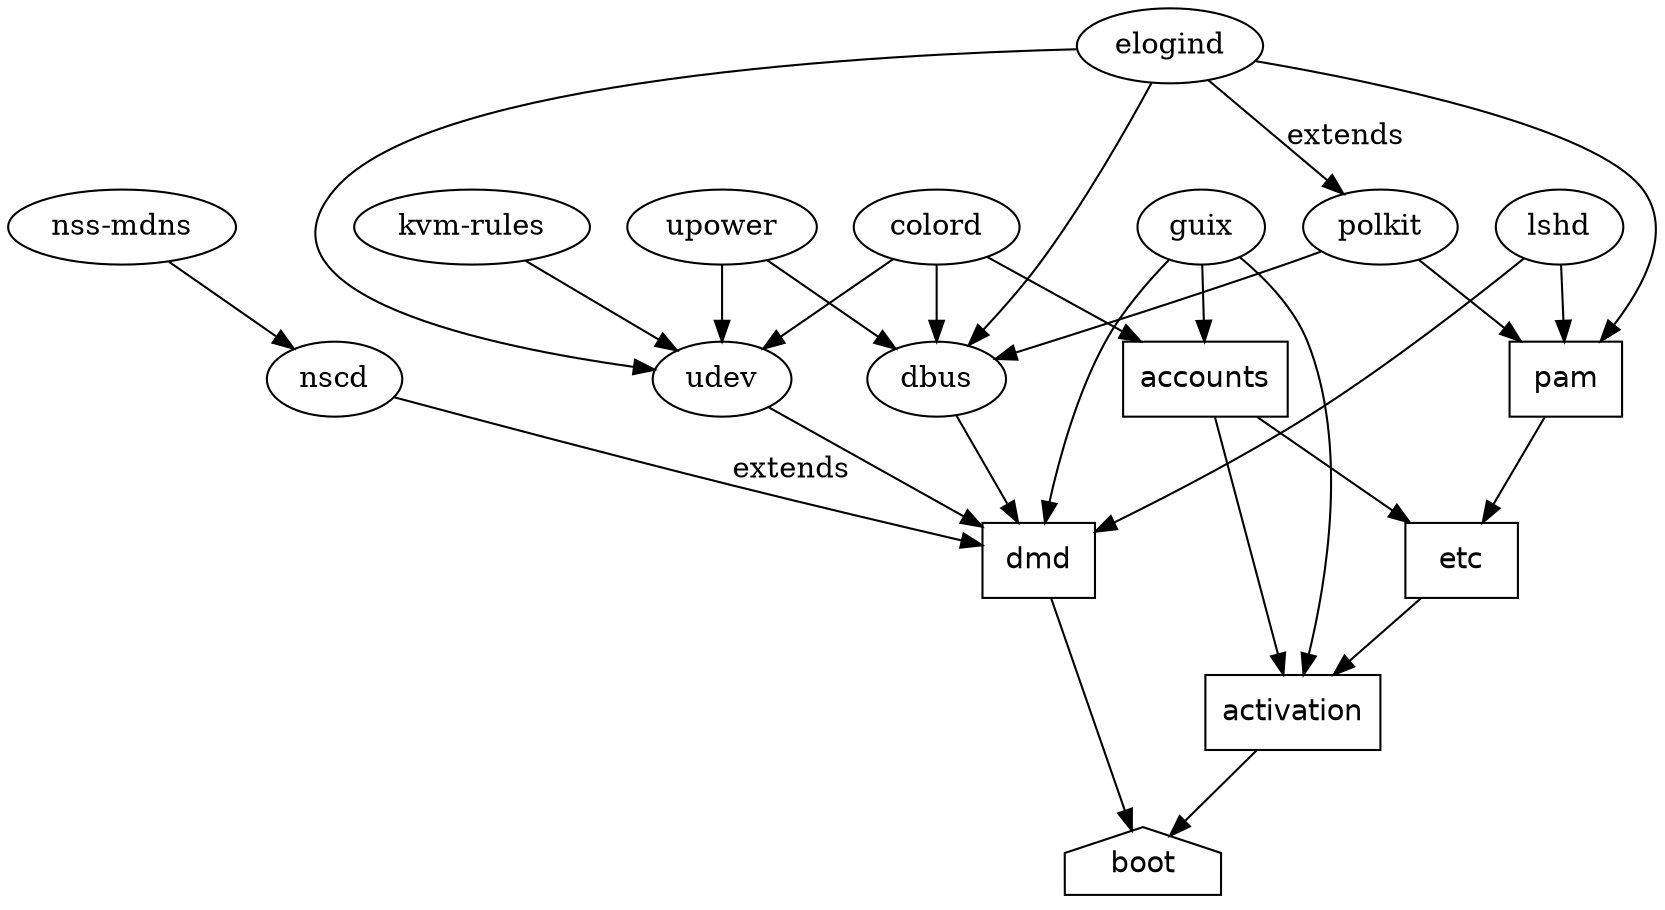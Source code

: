 digraph "Service Type Dependencies" {
  dmd [shape = box, fontname = Helvetica];
  pam [shape = box, fontname = Helvetica];
  etc [shape = box, fontname = Helvetica];
  accounts [shape = box, fontname = Helvetica];
  activation [shape = box, fontname = Helvetica];
  boot [shape = house, fontname = Helvetica];
  lshd -> dmd;
  lshd -> pam;
  udev -> dmd;
  nscd -> dmd [label = "extends"];
  "nss-mdns" -> nscd;
  "kvm-rules" -> udev;
  colord -> udev;
  dbus -> dmd;
  colord -> dbus;
  upower -> udev;
  upower -> dbus;
  polkit -> dbus;
  polkit -> pam;
  elogind -> dbus;
  elogind -> udev;
  elogind -> polkit [label = "extends"];
  dmd -> boot;
  colord -> accounts;
  accounts -> activation;
  accounts -> etc;
  etc -> activation;
  activation -> boot;
  pam -> etc;
  elogind -> pam;
  guix -> dmd;
  guix -> activation;
  guix -> accounts;
}
